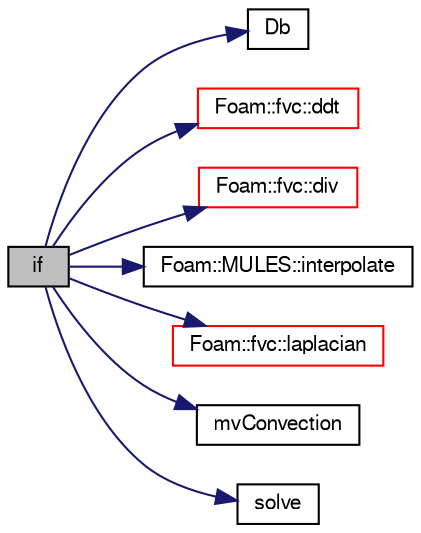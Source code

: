 digraph "if"
{
  bgcolor="transparent";
  edge [fontname="FreeSans",fontsize="10",labelfontname="FreeSans",labelfontsize="10"];
  node [fontname="FreeSans",fontsize="10",shape=record];
  rankdir="LR";
  Node0 [label="if",height=0.2,width=0.4,color="black", fillcolor="grey75", style="filled", fontcolor="black"];
  Node0 -> Node1 [color="midnightblue",fontsize="10",style="solid",fontname="FreeSans"];
  Node1 [label="Db",height=0.2,width=0.4,color="black",URL="$a38354.html#a60e63db28174b559a0aefc71cf7e6d1f"];
  Node0 -> Node2 [color="midnightblue",fontsize="10",style="solid",fontname="FreeSans"];
  Node2 [label="Foam::fvc::ddt",height=0.2,width=0.4,color="red",URL="$a21134.html#a5dc871206ab86042756c8ccfdc5797ad"];
  Node0 -> Node63 [color="midnightblue",fontsize="10",style="solid",fontname="FreeSans"];
  Node63 [label="Foam::fvc::div",height=0.2,width=0.4,color="red",URL="$a21134.html#a585533948ad80abfe589d920c641f251"];
  Node0 -> Node304 [color="midnightblue",fontsize="10",style="solid",fontname="FreeSans"];
  Node304 [label="Foam::MULES::interpolate",height=0.2,width=0.4,color="black",URL="$a21136.html#a4d62f21551985d814104861e7c1d9b4f"];
  Node0 -> Node305 [color="midnightblue",fontsize="10",style="solid",fontname="FreeSans"];
  Node305 [label="Foam::fvc::laplacian",height=0.2,width=0.4,color="red",URL="$a21134.html#ac75bff389d0405149b204b0d7ac214cd"];
  Node0 -> Node307 [color="midnightblue",fontsize="10",style="solid",fontname="FreeSans"];
  Node307 [label="mvConvection",height=0.2,width=0.4,color="black",URL="$a19763.html#a485ac6d8bab3756876f7dcf0087d72de"];
  Node0 -> Node308 [color="midnightblue",fontsize="10",style="solid",fontname="FreeSans"];
  Node308 [label="solve",height=0.2,width=0.4,color="black",URL="$a39260.html#a431d981b59b387621eb5f71c7e92d5ba"];
}
